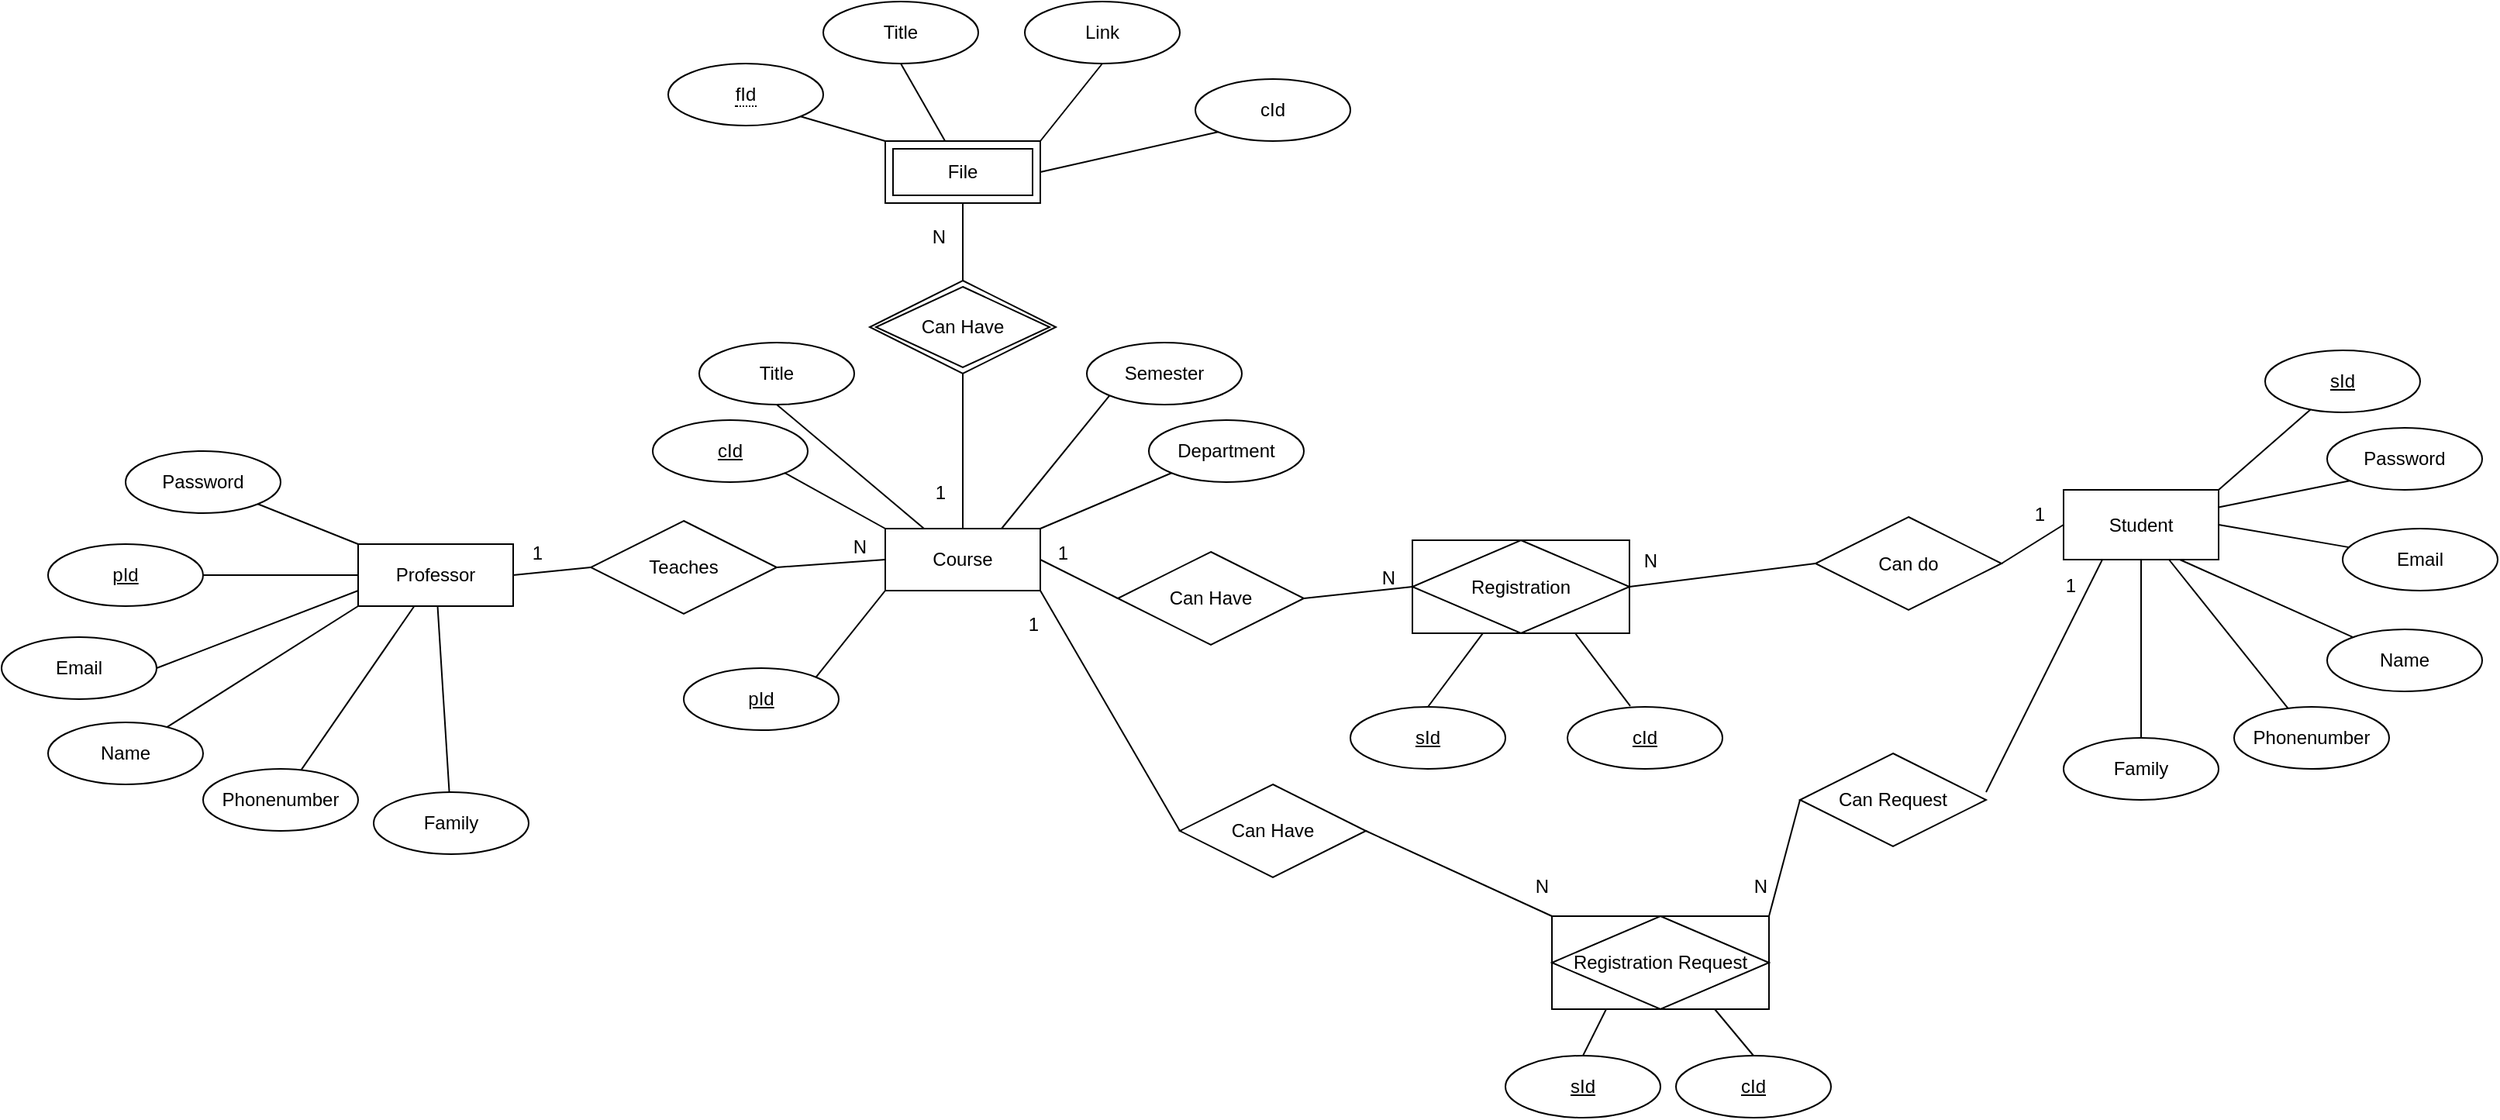 <mxfile version="24.6.4" type="device">
  <diagram name="Page-1" id="r9-oKDH6c2IHwobVPv9_">
    <mxGraphModel dx="2063" dy="1731" grid="1" gridSize="10" guides="1" tooltips="1" connect="1" arrows="1" fold="1" page="1" pageScale="1" pageWidth="850" pageHeight="1100" math="0" shadow="0">
      <root>
        <mxCell id="0" />
        <mxCell id="1" parent="0" />
        <mxCell id="PK2-CjucyVVqtXHw0Cxr-1" value="Professor" style="whiteSpace=wrap;html=1;align=center;" parent="1" vertex="1">
          <mxGeometry x="10" y="290" width="100" height="40" as="geometry" />
        </mxCell>
        <mxCell id="PK2-CjucyVVqtXHw0Cxr-2" value="Email" style="ellipse;whiteSpace=wrap;html=1;align=center;" parent="1" vertex="1">
          <mxGeometry x="-220" y="350" width="100" height="40" as="geometry" />
        </mxCell>
        <mxCell id="PK2-CjucyVVqtXHw0Cxr-3" value="Family" style="ellipse;whiteSpace=wrap;html=1;align=center;" parent="1" vertex="1">
          <mxGeometry x="20" y="450" width="100" height="40" as="geometry" />
        </mxCell>
        <mxCell id="PK2-CjucyVVqtXHw0Cxr-4" value="Password" style="ellipse;whiteSpace=wrap;html=1;align=center;" parent="1" vertex="1">
          <mxGeometry x="-140" y="230" width="100" height="40" as="geometry" />
        </mxCell>
        <mxCell id="PK2-CjucyVVqtXHw0Cxr-5" value="&lt;u&gt;pId&lt;/u&gt;" style="ellipse;whiteSpace=wrap;html=1;align=center;" parent="1" vertex="1">
          <mxGeometry x="-190" y="290" width="100" height="40" as="geometry" />
        </mxCell>
        <mxCell id="PK2-CjucyVVqtXHw0Cxr-6" value="Name" style="ellipse;whiteSpace=wrap;html=1;align=center;" parent="1" vertex="1">
          <mxGeometry x="-190" y="405" width="100" height="40" as="geometry" />
        </mxCell>
        <mxCell id="PK2-CjucyVVqtXHw0Cxr-7" value="Phonenumber" style="ellipse;whiteSpace=wrap;html=1;align=center;" parent="1" vertex="1">
          <mxGeometry x="-90" y="435" width="100" height="40" as="geometry" />
        </mxCell>
        <mxCell id="PK2-CjucyVVqtXHw0Cxr-17" value="" style="endArrow=none;html=1;rounded=0;" parent="1" source="PK2-CjucyVVqtXHw0Cxr-7" target="PK2-CjucyVVqtXHw0Cxr-1" edge="1">
          <mxGeometry relative="1" as="geometry">
            <mxPoint x="20" y="240" as="sourcePoint" />
            <mxPoint x="180" y="240" as="targetPoint" />
          </mxGeometry>
        </mxCell>
        <mxCell id="PK2-CjucyVVqtXHw0Cxr-18" value="" style="endArrow=none;html=1;rounded=0;" parent="1" source="PK2-CjucyVVqtXHw0Cxr-3" target="PK2-CjucyVVqtXHw0Cxr-1" edge="1">
          <mxGeometry relative="1" as="geometry">
            <mxPoint x="-40" y="440" as="sourcePoint" />
            <mxPoint x="120" y="440" as="targetPoint" />
          </mxGeometry>
        </mxCell>
        <mxCell id="PK2-CjucyVVqtXHw0Cxr-19" value="" style="endArrow=none;html=1;rounded=0;entryX=0;entryY=1;entryDx=0;entryDy=0;" parent="1" source="PK2-CjucyVVqtXHw0Cxr-6" target="PK2-CjucyVVqtXHw0Cxr-1" edge="1">
          <mxGeometry relative="1" as="geometry">
            <mxPoint x="-60" y="179" as="sourcePoint" />
            <mxPoint x="100" y="179" as="targetPoint" />
          </mxGeometry>
        </mxCell>
        <mxCell id="PK2-CjucyVVqtXHw0Cxr-20" value="" style="endArrow=none;html=1;rounded=0;entryX=0;entryY=0.75;entryDx=0;entryDy=0;exitX=1;exitY=0.5;exitDx=0;exitDy=0;" parent="1" source="PK2-CjucyVVqtXHw0Cxr-2" target="PK2-CjucyVVqtXHw0Cxr-1" edge="1">
          <mxGeometry relative="1" as="geometry">
            <mxPoint x="-106.903" y="349.86" as="sourcePoint" />
            <mxPoint x="150" y="210" as="targetPoint" />
            <Array as="points" />
          </mxGeometry>
        </mxCell>
        <mxCell id="PK2-CjucyVVqtXHw0Cxr-21" value="" style="endArrow=none;html=1;rounded=0;entryX=0;entryY=0.5;entryDx=0;entryDy=0;" parent="1" source="PK2-CjucyVVqtXHw0Cxr-5" target="PK2-CjucyVVqtXHw0Cxr-1" edge="1">
          <mxGeometry relative="1" as="geometry">
            <mxPoint x="160" y="209.5" as="sourcePoint" />
            <mxPoint x="320" y="209.5" as="targetPoint" />
          </mxGeometry>
        </mxCell>
        <mxCell id="PK2-CjucyVVqtXHw0Cxr-22" value="" style="endArrow=none;html=1;rounded=0;exitX=1;exitY=1;exitDx=0;exitDy=0;entryX=0;entryY=0;entryDx=0;entryDy=0;" parent="1" source="PK2-CjucyVVqtXHw0Cxr-4" target="PK2-CjucyVVqtXHw0Cxr-1" edge="1">
          <mxGeometry relative="1" as="geometry">
            <mxPoint x="70" y="170" as="sourcePoint" />
            <mxPoint x="230" y="170" as="targetPoint" />
          </mxGeometry>
        </mxCell>
        <mxCell id="PK2-CjucyVVqtXHw0Cxr-23" value="Student" style="whiteSpace=wrap;html=1;align=center;" parent="1" vertex="1">
          <mxGeometry x="1110" y="255" width="100" height="45" as="geometry" />
        </mxCell>
        <mxCell id="PK2-CjucyVVqtXHw0Cxr-24" value="Email" style="ellipse;whiteSpace=wrap;html=1;align=center;" parent="1" vertex="1">
          <mxGeometry x="1290" y="280" width="100" height="40" as="geometry" />
        </mxCell>
        <mxCell id="PK2-CjucyVVqtXHw0Cxr-25" value="Family" style="ellipse;whiteSpace=wrap;html=1;align=center;" parent="1" vertex="1">
          <mxGeometry x="1110" y="415" width="100" height="40" as="geometry" />
        </mxCell>
        <mxCell id="PK2-CjucyVVqtXHw0Cxr-26" value="Password" style="ellipse;whiteSpace=wrap;html=1;align=center;" parent="1" vertex="1">
          <mxGeometry x="1280" y="215" width="100" height="40" as="geometry" />
        </mxCell>
        <mxCell id="PK2-CjucyVVqtXHw0Cxr-27" value="&lt;u&gt;sId&lt;/u&gt;" style="ellipse;whiteSpace=wrap;html=1;align=center;" parent="1" vertex="1">
          <mxGeometry x="1240" y="165" width="100" height="40" as="geometry" />
        </mxCell>
        <mxCell id="PK2-CjucyVVqtXHw0Cxr-28" value="Name" style="ellipse;whiteSpace=wrap;html=1;align=center;" parent="1" vertex="1">
          <mxGeometry x="1280" y="345" width="100" height="40" as="geometry" />
        </mxCell>
        <mxCell id="PK2-CjucyVVqtXHw0Cxr-29" value="Phonenumber" style="ellipse;whiteSpace=wrap;html=1;align=center;" parent="1" vertex="1">
          <mxGeometry x="1220" y="395" width="100" height="40" as="geometry" />
        </mxCell>
        <mxCell id="PK2-CjucyVVqtXHw0Cxr-30" value="" style="endArrow=none;html=1;rounded=0;" parent="1" source="PK2-CjucyVVqtXHw0Cxr-29" target="PK2-CjucyVVqtXHw0Cxr-23" edge="1">
          <mxGeometry relative="1" as="geometry">
            <mxPoint x="1030" y="200" as="sourcePoint" />
            <mxPoint x="1190" y="200" as="targetPoint" />
          </mxGeometry>
        </mxCell>
        <mxCell id="PK2-CjucyVVqtXHw0Cxr-31" value="" style="endArrow=none;html=1;rounded=0;" parent="1" source="PK2-CjucyVVqtXHw0Cxr-25" target="PK2-CjucyVVqtXHw0Cxr-23" edge="1">
          <mxGeometry relative="1" as="geometry">
            <mxPoint x="970" y="400" as="sourcePoint" />
            <mxPoint x="1130" y="400" as="targetPoint" />
          </mxGeometry>
        </mxCell>
        <mxCell id="PK2-CjucyVVqtXHw0Cxr-32" value="" style="endArrow=none;html=1;rounded=0;entryX=0.75;entryY=1;entryDx=0;entryDy=0;" parent="1" source="PK2-CjucyVVqtXHw0Cxr-28" target="PK2-CjucyVVqtXHw0Cxr-23" edge="1">
          <mxGeometry relative="1" as="geometry">
            <mxPoint x="950" y="139" as="sourcePoint" />
            <mxPoint x="1110" y="139" as="targetPoint" />
          </mxGeometry>
        </mxCell>
        <mxCell id="PK2-CjucyVVqtXHw0Cxr-33" value="" style="endArrow=none;html=1;rounded=0;entryX=1;entryY=0.5;entryDx=0;entryDy=0;" parent="1" source="PK2-CjucyVVqtXHw0Cxr-24" target="PK2-CjucyVVqtXHw0Cxr-23" edge="1">
          <mxGeometry relative="1" as="geometry">
            <mxPoint x="1000" y="140" as="sourcePoint" />
            <mxPoint x="1160" y="170" as="targetPoint" />
            <Array as="points" />
          </mxGeometry>
        </mxCell>
        <mxCell id="PK2-CjucyVVqtXHw0Cxr-34" value="" style="endArrow=none;html=1;rounded=0;entryX=1;entryY=0;entryDx=0;entryDy=0;" parent="1" source="PK2-CjucyVVqtXHw0Cxr-27" target="PK2-CjucyVVqtXHw0Cxr-23" edge="1">
          <mxGeometry relative="1" as="geometry">
            <mxPoint x="1170" y="169.5" as="sourcePoint" />
            <mxPoint x="1330" y="169.5" as="targetPoint" />
          </mxGeometry>
        </mxCell>
        <mxCell id="PK2-CjucyVVqtXHw0Cxr-35" value="" style="endArrow=none;html=1;rounded=0;exitX=0;exitY=1;exitDx=0;exitDy=0;entryX=1;entryY=0.25;entryDx=0;entryDy=0;" parent="1" source="PK2-CjucyVVqtXHw0Cxr-26" target="PK2-CjucyVVqtXHw0Cxr-23" edge="1">
          <mxGeometry relative="1" as="geometry">
            <mxPoint x="1080" y="130" as="sourcePoint" />
            <mxPoint x="1240" y="130" as="targetPoint" />
          </mxGeometry>
        </mxCell>
        <mxCell id="PK2-CjucyVVqtXHw0Cxr-38" value="Course" style="whiteSpace=wrap;html=1;align=center;" parent="1" vertex="1">
          <mxGeometry x="350" y="280" width="100" height="40" as="geometry" />
        </mxCell>
        <mxCell id="PK2-CjucyVVqtXHw0Cxr-39" value="Teaches" style="shape=rhombus;perimeter=rhombusPerimeter;whiteSpace=wrap;html=1;align=center;" parent="1" vertex="1">
          <mxGeometry x="160" y="275" width="120" height="60" as="geometry" />
        </mxCell>
        <mxCell id="PK2-CjucyVVqtXHw0Cxr-40" value="" style="endArrow=none;html=1;rounded=0;entryX=1;entryY=0.5;entryDx=0;entryDy=0;exitX=0;exitY=0.5;exitDx=0;exitDy=0;" parent="1" source="PK2-CjucyVVqtXHw0Cxr-39" target="PK2-CjucyVVqtXHw0Cxr-1" edge="1">
          <mxGeometry relative="1" as="geometry">
            <mxPoint x="340" y="320" as="sourcePoint" />
            <mxPoint x="500" y="320" as="targetPoint" />
          </mxGeometry>
        </mxCell>
        <mxCell id="PK2-CjucyVVqtXHw0Cxr-41" value="1" style="resizable=0;html=1;whiteSpace=wrap;align=right;verticalAlign=bottom;" parent="PK2-CjucyVVqtXHw0Cxr-40" connectable="0" vertex="1">
          <mxGeometry x="1" relative="1" as="geometry">
            <mxPoint x="20" y="-5" as="offset" />
          </mxGeometry>
        </mxCell>
        <mxCell id="PK2-CjucyVVqtXHw0Cxr-42" value="" style="endArrow=none;html=1;rounded=0;exitX=1;exitY=0.5;exitDx=0;exitDy=0;entryX=0;entryY=0.5;entryDx=0;entryDy=0;" parent="1" source="PK2-CjucyVVqtXHw0Cxr-39" target="PK2-CjucyVVqtXHw0Cxr-38" edge="1">
          <mxGeometry relative="1" as="geometry">
            <mxPoint x="340" y="320" as="sourcePoint" />
            <mxPoint x="500" y="320" as="targetPoint" />
          </mxGeometry>
        </mxCell>
        <mxCell id="PK2-CjucyVVqtXHw0Cxr-43" value="N" style="resizable=0;html=1;whiteSpace=wrap;align=right;verticalAlign=bottom;" parent="PK2-CjucyVVqtXHw0Cxr-42" connectable="0" vertex="1">
          <mxGeometry x="1" relative="1" as="geometry">
            <mxPoint x="-10" as="offset" />
          </mxGeometry>
        </mxCell>
        <mxCell id="PK2-CjucyVVqtXHw0Cxr-51" value="&lt;u&gt;cId&lt;span style=&quot;color: rgba(0, 0, 0, 0); font-family: monospace; font-size: 0px; text-align: start; text-wrap: nowrap;&quot;&gt;%3CmxGraphModel%3E%3Croot%3E%3CmxCell%20id%3D%220%22%2F%3E%3CmxCell%20id%3D%221%22%20parent%3D%220%22%2F%3E%3CmxCell%20id%3D%222%22%20value%3D%22Professor%22%20style%3D%22whiteSpace%3Dwrap%3Bhtml%3D1%3Balign%3Dcenter%3B%22%20vertex%3D%221%22%20parent%3D%221%22%3E%3CmxGeometry%20x%3D%2280%22%20y%3D%22320%22%20width%3D%22100%22%20height%3D%2240%22%20as%3D%22geometry%22%2F%3E%3C%2FmxCell%3E%3CmxCell%20id%3D%223%22%20value%3D%22Email%22%20style%3D%22ellipse%3BwhiteSpace%3Dwrap%3Bhtml%3D1%3Balign%3Dcenter%3B%22%20vertex%3D%221%22%20parent%3D%221%22%3E%3CmxGeometry%20x%3D%22-120%22%20y%3D%22340%22%20width%3D%22100%22%20height%3D%2240%22%20as%3D%22geometry%22%2F%3E%3C%2FmxCell%3E%3CmxCell%20id%3D%224%22%20value%3D%22Family%22%20style%3D%22ellipse%3BwhiteSpace%3Dwrap%3Bhtml%3D1%3Balign%3Dcenter%3B%22%20vertex%3D%221%22%20parent%3D%221%22%3E%3CmxGeometry%20x%3D%2290%22%20y%3D%22440%22%20width%3D%22100%22%20height%3D%2240%22%20as%3D%22geometry%22%2F%3E%3C%2FmxCell%3E%3CmxCell%20id%3D%225%22%20value%3D%22Password%22%20style%3D%22ellipse%3BwhiteSpace%3Dwrap%3Bhtml%3D1%3Balign%3Dcenter%3B%22%20vertex%3D%221%22%20parent%3D%221%22%3E%3CmxGeometry%20x%3D%22-50%22%20y%3D%22210%22%20width%3D%22100%22%20height%3D%2240%22%20as%3D%22geometry%22%2F%3E%3C%2FmxCell%3E%3CmxCell%20id%3D%226%22%20value%3D%22%26lt%3Bu%26gt%3BpId%26lt%3B%2Fu%26gt%3B%22%20style%3D%22ellipse%3BwhiteSpace%3Dwrap%3Bhtml%3D1%3Balign%3Dcenter%3B%22%20vertex%3D%221%22%20parent%3D%221%22%3E%3CmxGeometry%20x%3D%22-110%22%20y%3D%22270%22%20width%3D%22100%22%20height%3D%2240%22%20as%3D%22geometry%22%2F%3E%3C%2FmxCell%3E%3CmxCell%20id%3D%227%22%20value%3D%22Name%22%20style%3D%22ellipse%3BwhiteSpace%3Dwrap%3Bhtml%3D1%3Balign%3Dcenter%3B%22%20vertex%3D%221%22%20parent%3D%221%22%3E%3CmxGeometry%20x%3D%22-110%22%20y%3D%22410%22%20width%3D%22100%22%20height%3D%2240%22%20as%3D%22geometry%22%2F%3E%3C%2FmxCell%3E%3CmxCell%20id%3D%228%22%20value%3D%22Phonenumber%22%20style%3D%22ellipse%3BwhiteSpace%3Dwrap%3Bhtml%3D1%3Balign%3Dcenter%3B%22%20vertex%3D%221%22%20parent%3D%221%22%3E%3CmxGeometry%20x%3D%22-20%22%20y%3D%22440%22%20width%3D%22100%22%20height%3D%2240%22%20as%3D%22geometry%22%2F%3E%3C%2FmxCell%3E%3CmxCell%20id%3D%229%22%20value%3D%22%22%20style%3D%22endArrow%3Dnone%3Bhtml%3D1%3Brounded%3D0%3B%22%20edge%3D%221%22%20source%3D%228%22%20target%3D%222%22%20parent%3D%221%22%3E%3CmxGeometry%20relative%3D%221%22%20as%3D%22geometry%22%3E%3CmxPoint%20x%3D%2280%22%20y%3D%22270%22%20as%3D%22sourcePoint%22%2F%3E%3CmxPoint%20x%3D%22240%22%20y%3D%22270%22%20as%3D%22targetPoint%22%2F%3E%3C%2FmxGeometry%3E%3C%2FmxCell%3E%3CmxCell%20id%3D%2210%22%20value%3D%22%22%20style%3D%22endArrow%3Dnone%3Bhtml%3D1%3Brounded%3D0%3B%22%20edge%3D%221%22%20source%3D%224%22%20target%3D%222%22%20parent%3D%221%22%3E%3CmxGeometry%20relative%3D%221%22%20as%3D%22geometry%22%3E%3CmxPoint%20x%3D%2220%22%20y%3D%22470%22%20as%3D%22sourcePoint%22%2F%3E%3CmxPoint%20x%3D%22180%22%20y%3D%22470%22%20as%3D%22targetPoint%22%2F%3E%3C%2FmxGeometry%3E%3C%2FmxCell%3E%3CmxCell%20id%3D%2211%22%20value%3D%22%22%20style%3D%22endArrow%3Dnone%3Bhtml%3D1%3Brounded%3D0%3BentryX%3D0.5%3BentryY%3D0%3BentryDx%3D0%3BentryDy%3D0%3B%22%20edge%3D%221%22%20source%3D%227%22%20target%3D%222%22%20parent%3D%221%22%3E%3CmxGeometry%20relative%3D%221%22%20as%3D%22geometry%22%3E%3CmxPoint%20y%3D%22209%22%20as%3D%22sourcePoint%22%2F%3E%3CmxPoint%20x%3D%22160%22%20y%3D%22209%22%20as%3D%22targetPoint%22%2F%3E%3C%2FmxGeometry%3E%3C%2FmxCell%3E%3CmxCell%20id%3D%2212%22%20value%3D%22%22%20style%3D%22endArrow%3Dnone%3Bhtml%3D1%3Brounded%3D0%3BentryX%3D0.677%3BentryY%3D-0.033%3BentryDx%3D0%3BentryDy%3D0%3BentryPerimeter%3D0%3B%22%20edge%3D%221%22%20source%3D%223%22%20target%3D%222%22%20parent%3D%221%22%3E%3CmxGeometry%20relative%3D%221%22%20as%3D%22geometry%22%3E%3CmxPoint%20x%3D%2250%22%20y%3D%22210%22%20as%3D%22sourcePoint%22%2F%3E%3CmxPoint%20x%3D%22210%22%20y%3D%22240%22%20as%3D%22targetPoint%22%2F%3E%3CArray%20as%3D%22points%22%2F%3E%3C%2FmxGeometry%3E%3C%2FmxCell%3E%3CmxCell%20id%3D%2213%22%20value%3D%22%22%20style%3D%22endArrow%3Dnone%3Bhtml%3D1%3Brounded%3D0%3BentryX%3D0.25%3BentryY%3D0%3BentryDx%3D0%3BentryDy%3D0%3B%22%20edge%3D%221%22%20source%3D%226%22%20target%3D%222%22%20parent%3D%221%22%3E%3CmxGeometry%20relative%3D%221%22%20as%3D%22geometry%22%3E%3CmxPoint%20x%3D%22220%22%20y%3D%22239.5%22%20as%3D%22sourcePoint%22%2F%3E%3CmxPoint%20x%3D%22380%22%20y%3D%22239.5%22%20as%3D%22targetPoint%22%2F%3E%3C%2FmxGeometry%3E%3C%2FmxCell%3E%3CmxCell%20id%3D%2214%22%20value%3D%22%22%20style%3D%22endArrow%3Dnone%3Bhtml%3D1%3Brounded%3D0%3BexitX%3D1%3BexitY%3D1%3BexitDx%3D0%3BexitDy%3D0%3BentryX%3D0.75%3BentryY%3D0%3BentryDx%3D0%3BentryDy%3D0%3B%22%20edge%3D%221%22%20source%3D%225%22%20target%3D%222%22%20parent%3D%221%22%3E%3CmxGeometry%20relative%3D%221%22%20as%3D%22geometry%22%3E%3CmxPoint%20x%3D%22130%22%20y%3D%22200%22%20as%3D%22sourcePoint%22%2F%3E%3CmxPoint%20x%3D%22290%22%20y%3D%22200%22%20as%3D%22targetPoint%22%2F%3E%3C%2FmxGeometry%3E%3C%2FmxCell%3E%3C%2Froot%3E%3C%2FmxGraphModel%3E&lt;/span&gt;&lt;/u&gt;" style="ellipse;whiteSpace=wrap;html=1;align=center;" parent="1" vertex="1">
          <mxGeometry x="200" y="210" width="100" height="40" as="geometry" />
        </mxCell>
        <mxCell id="PK2-CjucyVVqtXHw0Cxr-52" value="Title" style="ellipse;whiteSpace=wrap;html=1;align=center;" parent="1" vertex="1">
          <mxGeometry x="230" y="160" width="100" height="40" as="geometry" />
        </mxCell>
        <mxCell id="PK2-CjucyVVqtXHw0Cxr-53" value="Department" style="ellipse;whiteSpace=wrap;html=1;align=center;" parent="1" vertex="1">
          <mxGeometry x="520" y="210" width="100" height="40" as="geometry" />
        </mxCell>
        <mxCell id="PK2-CjucyVVqtXHw0Cxr-54" value="Semester" style="ellipse;whiteSpace=wrap;html=1;align=center;" parent="1" vertex="1">
          <mxGeometry x="480" y="160" width="100" height="40" as="geometry" />
        </mxCell>
        <mxCell id="PK2-CjucyVVqtXHw0Cxr-55" value="" style="endArrow=none;html=1;rounded=0;exitX=0.75;exitY=0;exitDx=0;exitDy=0;entryX=0;entryY=1;entryDx=0;entryDy=0;" parent="1" source="PK2-CjucyVVqtXHw0Cxr-38" target="PK2-CjucyVVqtXHw0Cxr-54" edge="1">
          <mxGeometry relative="1" as="geometry">
            <mxPoint x="330" y="69" as="sourcePoint" />
            <mxPoint x="490" y="69" as="targetPoint" />
          </mxGeometry>
        </mxCell>
        <mxCell id="PK2-CjucyVVqtXHw0Cxr-56" value="" style="endArrow=none;html=1;rounded=0;exitX=1;exitY=0;exitDx=0;exitDy=0;entryX=0;entryY=1;entryDx=0;entryDy=0;" parent="1" source="PK2-CjucyVVqtXHw0Cxr-38" target="PK2-CjucyVVqtXHw0Cxr-53" edge="1">
          <mxGeometry relative="1" as="geometry">
            <mxPoint x="320" y="69" as="sourcePoint" />
            <mxPoint x="480" y="69" as="targetPoint" />
          </mxGeometry>
        </mxCell>
        <mxCell id="PK2-CjucyVVqtXHw0Cxr-57" value="" style="endArrow=none;html=1;rounded=0;entryX=0.25;entryY=0;entryDx=0;entryDy=0;exitX=0.5;exitY=1;exitDx=0;exitDy=0;" parent="1" source="PK2-CjucyVVqtXHw0Cxr-52" target="PK2-CjucyVVqtXHw0Cxr-38" edge="1">
          <mxGeometry relative="1" as="geometry">
            <mxPoint x="300" y="60" as="sourcePoint" />
            <mxPoint x="490" y="60" as="targetPoint" />
          </mxGeometry>
        </mxCell>
        <mxCell id="PK2-CjucyVVqtXHw0Cxr-58" value="" style="endArrow=none;html=1;rounded=0;entryX=0;entryY=0;entryDx=0;entryDy=0;exitX=1;exitY=1;exitDx=0;exitDy=0;" parent="1" source="PK2-CjucyVVqtXHw0Cxr-51" target="PK2-CjucyVVqtXHw0Cxr-38" edge="1">
          <mxGeometry relative="1" as="geometry">
            <mxPoint x="320" y="79.5" as="sourcePoint" />
            <mxPoint x="480" y="79.5" as="targetPoint" />
          </mxGeometry>
        </mxCell>
        <mxCell id="PK2-CjucyVVqtXHw0Cxr-59" value="File" style="shape=ext;margin=3;double=1;whiteSpace=wrap;html=1;align=center;" parent="1" vertex="1">
          <mxGeometry x="350" y="30" width="100" height="40" as="geometry" />
        </mxCell>
        <mxCell id="PK2-CjucyVVqtXHw0Cxr-78" value="Can Have" style="shape=rhombus;double=1;perimeter=rhombusPerimeter;whiteSpace=wrap;html=1;align=center;" parent="1" vertex="1">
          <mxGeometry x="340" y="120" width="120" height="60" as="geometry" />
        </mxCell>
        <mxCell id="PK2-CjucyVVqtXHw0Cxr-79" value="Title" style="ellipse;whiteSpace=wrap;html=1;align=center;" parent="1" vertex="1">
          <mxGeometry x="310" y="-60" width="100" height="40" as="geometry" />
        </mxCell>
        <mxCell id="PK2-CjucyVVqtXHw0Cxr-80" style="edgeStyle=none;rounded=0;orthogonalLoop=1;jettySize=auto;html=1;exitX=0.5;exitY=0;exitDx=0;exitDy=0;" parent="1" edge="1">
          <mxGeometry relative="1" as="geometry">
            <mxPoint x="230" y="590" as="sourcePoint" />
            <mxPoint x="230" y="590" as="targetPoint" />
          </mxGeometry>
        </mxCell>
        <mxCell id="PK2-CjucyVVqtXHw0Cxr-81" value="&lt;span style=&quot;border-bottom: 1px dotted&quot;&gt;fId&lt;/span&gt;" style="ellipse;whiteSpace=wrap;html=1;align=center;" parent="1" vertex="1">
          <mxGeometry x="210" y="-20" width="100" height="40" as="geometry" />
        </mxCell>
        <mxCell id="PK2-CjucyVVqtXHw0Cxr-82" value="Link" style="ellipse;whiteSpace=wrap;html=1;align=center;" parent="1" vertex="1">
          <mxGeometry x="440" y="-60" width="100" height="40" as="geometry" />
        </mxCell>
        <mxCell id="PK2-CjucyVVqtXHw0Cxr-87" value="" style="endArrow=none;html=1;rounded=0;exitX=0.5;exitY=1;exitDx=0;exitDy=0;entryX=0.5;entryY=0;entryDx=0;entryDy=0;" parent="1" source="PK2-CjucyVVqtXHw0Cxr-78" target="PK2-CjucyVVqtXHw0Cxr-38" edge="1">
          <mxGeometry relative="1" as="geometry">
            <mxPoint x="340" y="280" as="sourcePoint" />
            <mxPoint x="500" y="280" as="targetPoint" />
          </mxGeometry>
        </mxCell>
        <mxCell id="PK2-CjucyVVqtXHw0Cxr-88" value="1" style="resizable=0;html=1;whiteSpace=wrap;align=right;verticalAlign=bottom;" parent="PK2-CjucyVVqtXHw0Cxr-87" connectable="0" vertex="1">
          <mxGeometry x="1" relative="1" as="geometry">
            <mxPoint x="-10" y="-15" as="offset" />
          </mxGeometry>
        </mxCell>
        <mxCell id="PK2-CjucyVVqtXHw0Cxr-89" value="" style="endArrow=none;html=1;rounded=0;entryX=0.5;entryY=1;entryDx=0;entryDy=0;exitX=0.5;exitY=0;exitDx=0;exitDy=0;" parent="1" source="PK2-CjucyVVqtXHw0Cxr-78" target="PK2-CjucyVVqtXHw0Cxr-59" edge="1">
          <mxGeometry relative="1" as="geometry">
            <mxPoint x="340" y="280" as="sourcePoint" />
            <mxPoint x="500" y="280" as="targetPoint" />
          </mxGeometry>
        </mxCell>
        <mxCell id="PK2-CjucyVVqtXHw0Cxr-90" value="N" style="resizable=0;html=1;whiteSpace=wrap;align=right;verticalAlign=bottom;" parent="PK2-CjucyVVqtXHw0Cxr-89" connectable="0" vertex="1">
          <mxGeometry x="1" relative="1" as="geometry">
            <mxPoint x="-10" y="30" as="offset" />
          </mxGeometry>
        </mxCell>
        <mxCell id="PK2-CjucyVVqtXHw0Cxr-91" value="" style="endArrow=none;html=1;rounded=0;entryX=0;entryY=0;entryDx=0;entryDy=0;exitX=1;exitY=1;exitDx=0;exitDy=0;" parent="1" source="PK2-CjucyVVqtXHw0Cxr-81" target="PK2-CjucyVVqtXHw0Cxr-59" edge="1">
          <mxGeometry relative="1" as="geometry">
            <mxPoint x="110" y="60" as="sourcePoint" />
            <mxPoint x="270" y="60" as="targetPoint" />
          </mxGeometry>
        </mxCell>
        <mxCell id="PK2-CjucyVVqtXHw0Cxr-92" value="" style="endArrow=none;html=1;rounded=0;entryX=0.5;entryY=1;entryDx=0;entryDy=0;" parent="1" source="PK2-CjucyVVqtXHw0Cxr-59" target="PK2-CjucyVVqtXHw0Cxr-79" edge="1">
          <mxGeometry relative="1" as="geometry">
            <mxPoint x="340" y="90" as="sourcePoint" />
            <mxPoint x="500" y="90" as="targetPoint" />
          </mxGeometry>
        </mxCell>
        <mxCell id="PK2-CjucyVVqtXHw0Cxr-93" value="" style="endArrow=none;html=1;rounded=0;exitX=1;exitY=0;exitDx=0;exitDy=0;entryX=0.5;entryY=1;entryDx=0;entryDy=0;" parent="1" source="PK2-CjucyVVqtXHw0Cxr-59" target="PK2-CjucyVVqtXHw0Cxr-82" edge="1">
          <mxGeometry relative="1" as="geometry">
            <mxPoint x="340" y="90" as="sourcePoint" />
            <mxPoint x="500" y="90" as="targetPoint" />
          </mxGeometry>
        </mxCell>
        <mxCell id="r06YSIzn6cZQNPrv04_l-3" value="cId" style="ellipse;whiteSpace=wrap;html=1;align=center;" parent="1" vertex="1">
          <mxGeometry x="550" y="-10" width="100" height="40" as="geometry" />
        </mxCell>
        <mxCell id="r06YSIzn6cZQNPrv04_l-4" value="" style="endArrow=none;html=1;rounded=0;entryX=0;entryY=1;entryDx=0;entryDy=0;exitX=1;exitY=0.5;exitDx=0;exitDy=0;" parent="1" source="PK2-CjucyVVqtXHw0Cxr-59" target="r06YSIzn6cZQNPrv04_l-3" edge="1">
          <mxGeometry relative="1" as="geometry">
            <mxPoint x="360" y="250" as="sourcePoint" />
            <mxPoint x="520" y="250" as="targetPoint" />
          </mxGeometry>
        </mxCell>
        <mxCell id="r06YSIzn6cZQNPrv04_l-6" value="&lt;u&gt;pId&lt;/u&gt;" style="ellipse;whiteSpace=wrap;html=1;align=center;" parent="1" vertex="1">
          <mxGeometry x="220" y="370" width="100" height="40" as="geometry" />
        </mxCell>
        <mxCell id="r06YSIzn6cZQNPrv04_l-7" value="" style="endArrow=none;html=1;rounded=0;entryX=1;entryY=0;entryDx=0;entryDy=0;exitX=0;exitY=1;exitDx=0;exitDy=0;" parent="1" source="PK2-CjucyVVqtXHw0Cxr-38" target="r06YSIzn6cZQNPrv04_l-6" edge="1">
          <mxGeometry relative="1" as="geometry">
            <mxPoint x="290" y="260" as="sourcePoint" />
            <mxPoint x="450" y="260" as="targetPoint" />
          </mxGeometry>
        </mxCell>
        <mxCell id="r06YSIzn6cZQNPrv04_l-10" value="Registration" style="shape=associativeEntity;whiteSpace=wrap;html=1;align=center;" parent="1" vertex="1">
          <mxGeometry x="690" y="287.5" width="140" height="60" as="geometry" />
        </mxCell>
        <mxCell id="r06YSIzn6cZQNPrv04_l-12" value="sId" style="ellipse;whiteSpace=wrap;html=1;align=center;fontStyle=4;" parent="1" vertex="1">
          <mxGeometry x="650" y="395" width="100" height="40" as="geometry" />
        </mxCell>
        <mxCell id="r06YSIzn6cZQNPrv04_l-15" value="" style="endArrow=none;html=1;rounded=0;entryX=0.325;entryY=0.999;entryDx=0;entryDy=0;exitX=0.5;exitY=0;exitDx=0;exitDy=0;entryPerimeter=0;" parent="1" source="r06YSIzn6cZQNPrv04_l-12" target="r06YSIzn6cZQNPrv04_l-10" edge="1">
          <mxGeometry relative="1" as="geometry">
            <mxPoint x="630" y="372.5" as="sourcePoint" />
            <mxPoint x="760" y="442.5" as="targetPoint" />
          </mxGeometry>
        </mxCell>
        <mxCell id="r06YSIzn6cZQNPrv04_l-17" value="" style="endArrow=none;html=1;rounded=0;entryX=0.75;entryY=1;entryDx=0;entryDy=0;exitX=0.405;exitY=-0.013;exitDx=0;exitDy=0;exitPerimeter=0;" parent="1" source="r06YSIzn6cZQNPrv04_l-32" target="r06YSIzn6cZQNPrv04_l-10" edge="1">
          <mxGeometry relative="1" as="geometry">
            <mxPoint x="830" y="395" as="sourcePoint" />
            <mxPoint x="760" y="442.5" as="targetPoint" />
          </mxGeometry>
        </mxCell>
        <mxCell id="r06YSIzn6cZQNPrv04_l-20" value="Can Have" style="shape=rhombus;perimeter=rhombusPerimeter;whiteSpace=wrap;html=1;align=center;" parent="1" vertex="1">
          <mxGeometry x="500" y="295" width="120" height="60" as="geometry" />
        </mxCell>
        <mxCell id="r06YSIzn6cZQNPrv04_l-21" value="" style="endArrow=none;html=1;rounded=0;entryX=1;entryY=0.5;entryDx=0;entryDy=0;exitX=0;exitY=0.5;exitDx=0;exitDy=0;" parent="1" source="r06YSIzn6cZQNPrv04_l-20" target="PK2-CjucyVVqtXHw0Cxr-38" edge="1">
          <mxGeometry relative="1" as="geometry">
            <mxPoint x="510" y="450" as="sourcePoint" />
            <mxPoint x="670" y="450" as="targetPoint" />
          </mxGeometry>
        </mxCell>
        <mxCell id="r06YSIzn6cZQNPrv04_l-22" value="1" style="resizable=0;html=1;whiteSpace=wrap;align=right;verticalAlign=bottom;" parent="r06YSIzn6cZQNPrv04_l-21" connectable="0" vertex="1">
          <mxGeometry x="1" relative="1" as="geometry">
            <mxPoint x="20" y="5" as="offset" />
          </mxGeometry>
        </mxCell>
        <mxCell id="r06YSIzn6cZQNPrv04_l-23" value="" style="endArrow=none;html=1;rounded=0;entryX=0;entryY=0.5;entryDx=0;entryDy=0;exitX=1;exitY=0.5;exitDx=0;exitDy=0;" parent="1" source="r06YSIzn6cZQNPrv04_l-20" target="r06YSIzn6cZQNPrv04_l-10" edge="1">
          <mxGeometry relative="1" as="geometry">
            <mxPoint x="510" y="450" as="sourcePoint" />
            <mxPoint x="670" y="450" as="targetPoint" />
          </mxGeometry>
        </mxCell>
        <mxCell id="r06YSIzn6cZQNPrv04_l-24" value="N" style="resizable=0;html=1;whiteSpace=wrap;align=right;verticalAlign=bottom;" parent="r06YSIzn6cZQNPrv04_l-23" connectable="0" vertex="1">
          <mxGeometry x="1" relative="1" as="geometry">
            <mxPoint x="-10" y="3" as="offset" />
          </mxGeometry>
        </mxCell>
        <mxCell id="r06YSIzn6cZQNPrv04_l-25" value="Can do" style="shape=rhombus;perimeter=rhombusPerimeter;whiteSpace=wrap;html=1;align=center;" parent="1" vertex="1">
          <mxGeometry x="950" y="272.5" width="120" height="60" as="geometry" />
        </mxCell>
        <mxCell id="r06YSIzn6cZQNPrv04_l-26" value="" style="endArrow=none;html=1;rounded=0;entryX=0;entryY=0.5;entryDx=0;entryDy=0;exitX=1;exitY=0.5;exitDx=0;exitDy=0;" parent="1" source="r06YSIzn6cZQNPrv04_l-25" target="PK2-CjucyVVqtXHw0Cxr-23" edge="1">
          <mxGeometry relative="1" as="geometry">
            <mxPoint x="720" y="442.5" as="sourcePoint" />
            <mxPoint x="880" y="442.5" as="targetPoint" />
          </mxGeometry>
        </mxCell>
        <mxCell id="r06YSIzn6cZQNPrv04_l-27" value="1" style="resizable=0;html=1;whiteSpace=wrap;align=right;verticalAlign=bottom;" parent="r06YSIzn6cZQNPrv04_l-26" connectable="0" vertex="1">
          <mxGeometry x="1" relative="1" as="geometry">
            <mxPoint x="-10" y="2" as="offset" />
          </mxGeometry>
        </mxCell>
        <mxCell id="r06YSIzn6cZQNPrv04_l-28" value="" style="endArrow=none;html=1;rounded=0;exitX=0;exitY=0.5;exitDx=0;exitDy=0;entryX=1;entryY=0.5;entryDx=0;entryDy=0;" parent="1" source="r06YSIzn6cZQNPrv04_l-25" target="r06YSIzn6cZQNPrv04_l-10" edge="1">
          <mxGeometry relative="1" as="geometry">
            <mxPoint x="720" y="442.5" as="sourcePoint" />
            <mxPoint x="900" y="310" as="targetPoint" />
          </mxGeometry>
        </mxCell>
        <mxCell id="r06YSIzn6cZQNPrv04_l-29" value="N" style="resizable=0;html=1;whiteSpace=wrap;align=right;verticalAlign=bottom;" parent="r06YSIzn6cZQNPrv04_l-28" connectable="0" vertex="1">
          <mxGeometry x="1" relative="1" as="geometry">
            <mxPoint x="20" y="-8" as="offset" />
          </mxGeometry>
        </mxCell>
        <mxCell id="r06YSIzn6cZQNPrv04_l-32" value="cId" style="ellipse;whiteSpace=wrap;html=1;align=center;fontStyle=4;" parent="1" vertex="1">
          <mxGeometry x="790" y="395" width="100" height="40" as="geometry" />
        </mxCell>
        <mxCell id="AHqPBcClds4J2PvNQFJD-1" value="Registration Request" style="shape=associativeEntity;whiteSpace=wrap;html=1;align=center;" parent="1" vertex="1">
          <mxGeometry x="780" y="530" width="140" height="60" as="geometry" />
        </mxCell>
        <mxCell id="AHqPBcClds4J2PvNQFJD-2" value="sId" style="ellipse;whiteSpace=wrap;html=1;align=center;fontStyle=4;" parent="1" vertex="1">
          <mxGeometry x="750" y="620" width="100" height="40" as="geometry" />
        </mxCell>
        <mxCell id="AHqPBcClds4J2PvNQFJD-4" value="" style="endArrow=none;html=1;rounded=0;entryX=0.25;entryY=1;entryDx=0;entryDy=0;exitX=0.5;exitY=0;exitDx=0;exitDy=0;" parent="1" source="AHqPBcClds4J2PvNQFJD-2" target="AHqPBcClds4J2PvNQFJD-1" edge="1">
          <mxGeometry relative="1" as="geometry">
            <mxPoint x="850" y="370" as="sourcePoint" />
            <mxPoint x="1010" y="370" as="targetPoint" />
          </mxGeometry>
        </mxCell>
        <mxCell id="AHqPBcClds4J2PvNQFJD-5" value="" style="endArrow=none;html=1;rounded=0;entryX=0.5;entryY=0;entryDx=0;entryDy=0;exitX=0.75;exitY=1;exitDx=0;exitDy=0;" parent="1" source="AHqPBcClds4J2PvNQFJD-1" target="AHqPBcClds4J2PvNQFJD-16" edge="1">
          <mxGeometry relative="1" as="geometry">
            <mxPoint x="850" y="370" as="sourcePoint" />
            <mxPoint x="910" y="620" as="targetPoint" />
          </mxGeometry>
        </mxCell>
        <mxCell id="AHqPBcClds4J2PvNQFJD-6" value="Can Request" style="shape=rhombus;perimeter=rhombusPerimeter;whiteSpace=wrap;html=1;align=center;" parent="1" vertex="1">
          <mxGeometry x="940" y="425" width="120" height="60" as="geometry" />
        </mxCell>
        <mxCell id="AHqPBcClds4J2PvNQFJD-7" value="" style="endArrow=none;html=1;rounded=0;entryX=0.25;entryY=1;entryDx=0;entryDy=0;" parent="1" target="PK2-CjucyVVqtXHw0Cxr-23" edge="1">
          <mxGeometry relative="1" as="geometry">
            <mxPoint x="1060" y="450" as="sourcePoint" />
            <mxPoint x="1110" y="337.5" as="targetPoint" />
          </mxGeometry>
        </mxCell>
        <mxCell id="AHqPBcClds4J2PvNQFJD-8" value="1" style="resizable=0;html=1;whiteSpace=wrap;align=right;verticalAlign=bottom;" parent="AHqPBcClds4J2PvNQFJD-7" connectable="0" vertex="1">
          <mxGeometry x="1" relative="1" as="geometry">
            <mxPoint x="-15" y="25" as="offset" />
          </mxGeometry>
        </mxCell>
        <mxCell id="AHqPBcClds4J2PvNQFJD-9" value="" style="endArrow=none;html=1;rounded=0;entryX=1;entryY=0;entryDx=0;entryDy=0;exitX=0;exitY=0.5;exitDx=0;exitDy=0;" parent="1" source="AHqPBcClds4J2PvNQFJD-6" target="AHqPBcClds4J2PvNQFJD-1" edge="1">
          <mxGeometry relative="1" as="geometry">
            <mxPoint x="850" y="370" as="sourcePoint" />
            <mxPoint x="1010" y="370" as="targetPoint" />
          </mxGeometry>
        </mxCell>
        <mxCell id="AHqPBcClds4J2PvNQFJD-10" value="N" style="resizable=0;html=1;whiteSpace=wrap;align=right;verticalAlign=bottom;" parent="AHqPBcClds4J2PvNQFJD-9" connectable="0" vertex="1">
          <mxGeometry x="1" relative="1" as="geometry">
            <mxPoint y="-10" as="offset" />
          </mxGeometry>
        </mxCell>
        <mxCell id="AHqPBcClds4J2PvNQFJD-11" value="Can Have" style="shape=rhombus;perimeter=rhombusPerimeter;whiteSpace=wrap;html=1;align=center;" parent="1" vertex="1">
          <mxGeometry x="540" y="445" width="120" height="60" as="geometry" />
        </mxCell>
        <mxCell id="AHqPBcClds4J2PvNQFJD-12" value="" style="endArrow=none;html=1;rounded=0;entryX=1;entryY=1;entryDx=0;entryDy=0;exitX=0;exitY=0.5;exitDx=0;exitDy=0;" parent="1" source="AHqPBcClds4J2PvNQFJD-11" target="PK2-CjucyVVqtXHw0Cxr-38" edge="1">
          <mxGeometry relative="1" as="geometry">
            <mxPoint x="850" y="370" as="sourcePoint" />
            <mxPoint x="1010" y="370" as="targetPoint" />
          </mxGeometry>
        </mxCell>
        <mxCell id="AHqPBcClds4J2PvNQFJD-13" value="1" style="resizable=0;html=1;whiteSpace=wrap;align=right;verticalAlign=bottom;" parent="AHqPBcClds4J2PvNQFJD-12" connectable="0" vertex="1">
          <mxGeometry x="1" relative="1" as="geometry">
            <mxPoint y="30" as="offset" />
          </mxGeometry>
        </mxCell>
        <mxCell id="AHqPBcClds4J2PvNQFJD-14" value="" style="endArrow=none;html=1;rounded=0;entryX=0;entryY=0;entryDx=0;entryDy=0;exitX=1;exitY=0.5;exitDx=0;exitDy=0;" parent="1" source="AHqPBcClds4J2PvNQFJD-11" target="AHqPBcClds4J2PvNQFJD-1" edge="1">
          <mxGeometry relative="1" as="geometry">
            <mxPoint x="850" y="370" as="sourcePoint" />
            <mxPoint x="1010" y="370" as="targetPoint" />
          </mxGeometry>
        </mxCell>
        <mxCell id="AHqPBcClds4J2PvNQFJD-15" value="N" style="resizable=0;html=1;whiteSpace=wrap;align=right;verticalAlign=bottom;" parent="AHqPBcClds4J2PvNQFJD-14" connectable="0" vertex="1">
          <mxGeometry x="1" relative="1" as="geometry">
            <mxPoint y="-10" as="offset" />
          </mxGeometry>
        </mxCell>
        <mxCell id="AHqPBcClds4J2PvNQFJD-16" value="cId" style="ellipse;whiteSpace=wrap;html=1;align=center;fontStyle=4;" parent="1" vertex="1">
          <mxGeometry x="860" y="620" width="100" height="40" as="geometry" />
        </mxCell>
      </root>
    </mxGraphModel>
  </diagram>
</mxfile>
